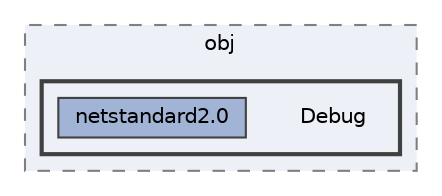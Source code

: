 digraph "C:/Users/IlyesBekaddour/Desktop/Workspace/lib60870.net/lib60870/obj/Debug"
{
 // LATEX_PDF_SIZE
  bgcolor="transparent";
  edge [fontname=Helvetica,fontsize=10,labelfontname=Helvetica,labelfontsize=10];
  node [fontname=Helvetica,fontsize=10,shape=box,height=0.2,width=0.4];
  compound=true
  subgraph clusterdir_1426ccace41ffc2cc2eca9b41b45b309 {
    graph [ bgcolor="#edf0f7", pencolor="grey50", label="obj", fontname=Helvetica,fontsize=10 style="filled,dashed", URL="dir_1426ccace41ffc2cc2eca9b41b45b309.html",tooltip=""]
  subgraph clusterdir_b0a5ae503da9b14c7a6f4a2af13537d9 {
    graph [ bgcolor="#edf0f7", pencolor="grey25", label="", fontname=Helvetica,fontsize=10 style="filled,bold", URL="dir_b0a5ae503da9b14c7a6f4a2af13537d9.html",tooltip=""]
    dir_b0a5ae503da9b14c7a6f4a2af13537d9 [shape=plaintext, label="Debug"];
  dir_78da73360675c066effe4a54d369d8c9 [label="netstandard2.0", fillcolor="#a2b4d6", color="grey25", style="filled", URL="dir_78da73360675c066effe4a54d369d8c9.html",tooltip=""];
  }
  }
}
